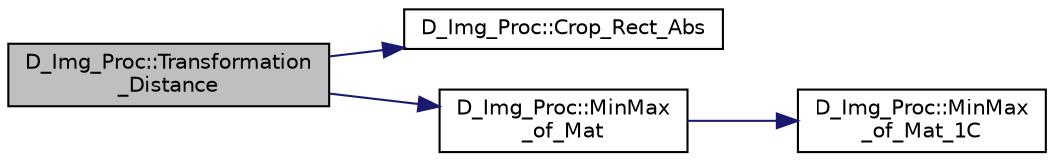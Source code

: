digraph "D_Img_Proc::Transformation_Distance"
{
 // LATEX_PDF_SIZE
  edge [fontname="Helvetica",fontsize="10",labelfontname="Helvetica",labelfontsize="10"];
  node [fontname="Helvetica",fontsize="10",shape=record];
  rankdir="LR";
  Node1 [label="D_Img_Proc::Transformation\l_Distance",height=0.2,width=0.4,color="black", fillcolor="grey75", style="filled", fontcolor="black",tooltip=" "];
  Node1 -> Node2 [color="midnightblue",fontsize="10",style="solid"];
  Node2 [label="D_Img_Proc::Crop_Rect_Abs",height=0.2,width=0.4,color="black", fillcolor="white", style="filled",URL="$class_d___img___proc.html#a7d8de715a15ff62db57fdc8a2d86809f",tooltip=" "];
  Node1 -> Node3 [color="midnightblue",fontsize="10",style="solid"];
  Node3 [label="D_Img_Proc::MinMax\l_of_Mat",height=0.2,width=0.4,color="black", fillcolor="white", style="filled",URL="$class_d___img___proc.html#a610c8b5d541644948c3267fedcda5cb7",tooltip=" "];
  Node3 -> Node4 [color="midnightblue",fontsize="10",style="solid"];
  Node4 [label="D_Img_Proc::MinMax\l_of_Mat_1C",height=0.2,width=0.4,color="black", fillcolor="white", style="filled",URL="$class_d___img___proc.html#ab630a1029be7b20ea6edf45332e733fd",tooltip=" "];
}
